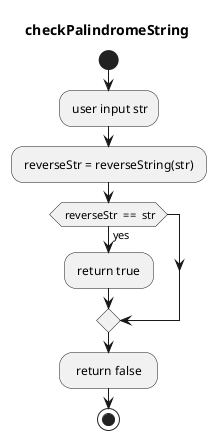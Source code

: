 

@startuml.
title checkPalindromeString
start
: user input str;

: reverseStr = reverseString(str) ; 
if ( reverseStr  ==  str)  then (yes)
: return true ;  
endif
:  return false  ; 
stop
@enduml